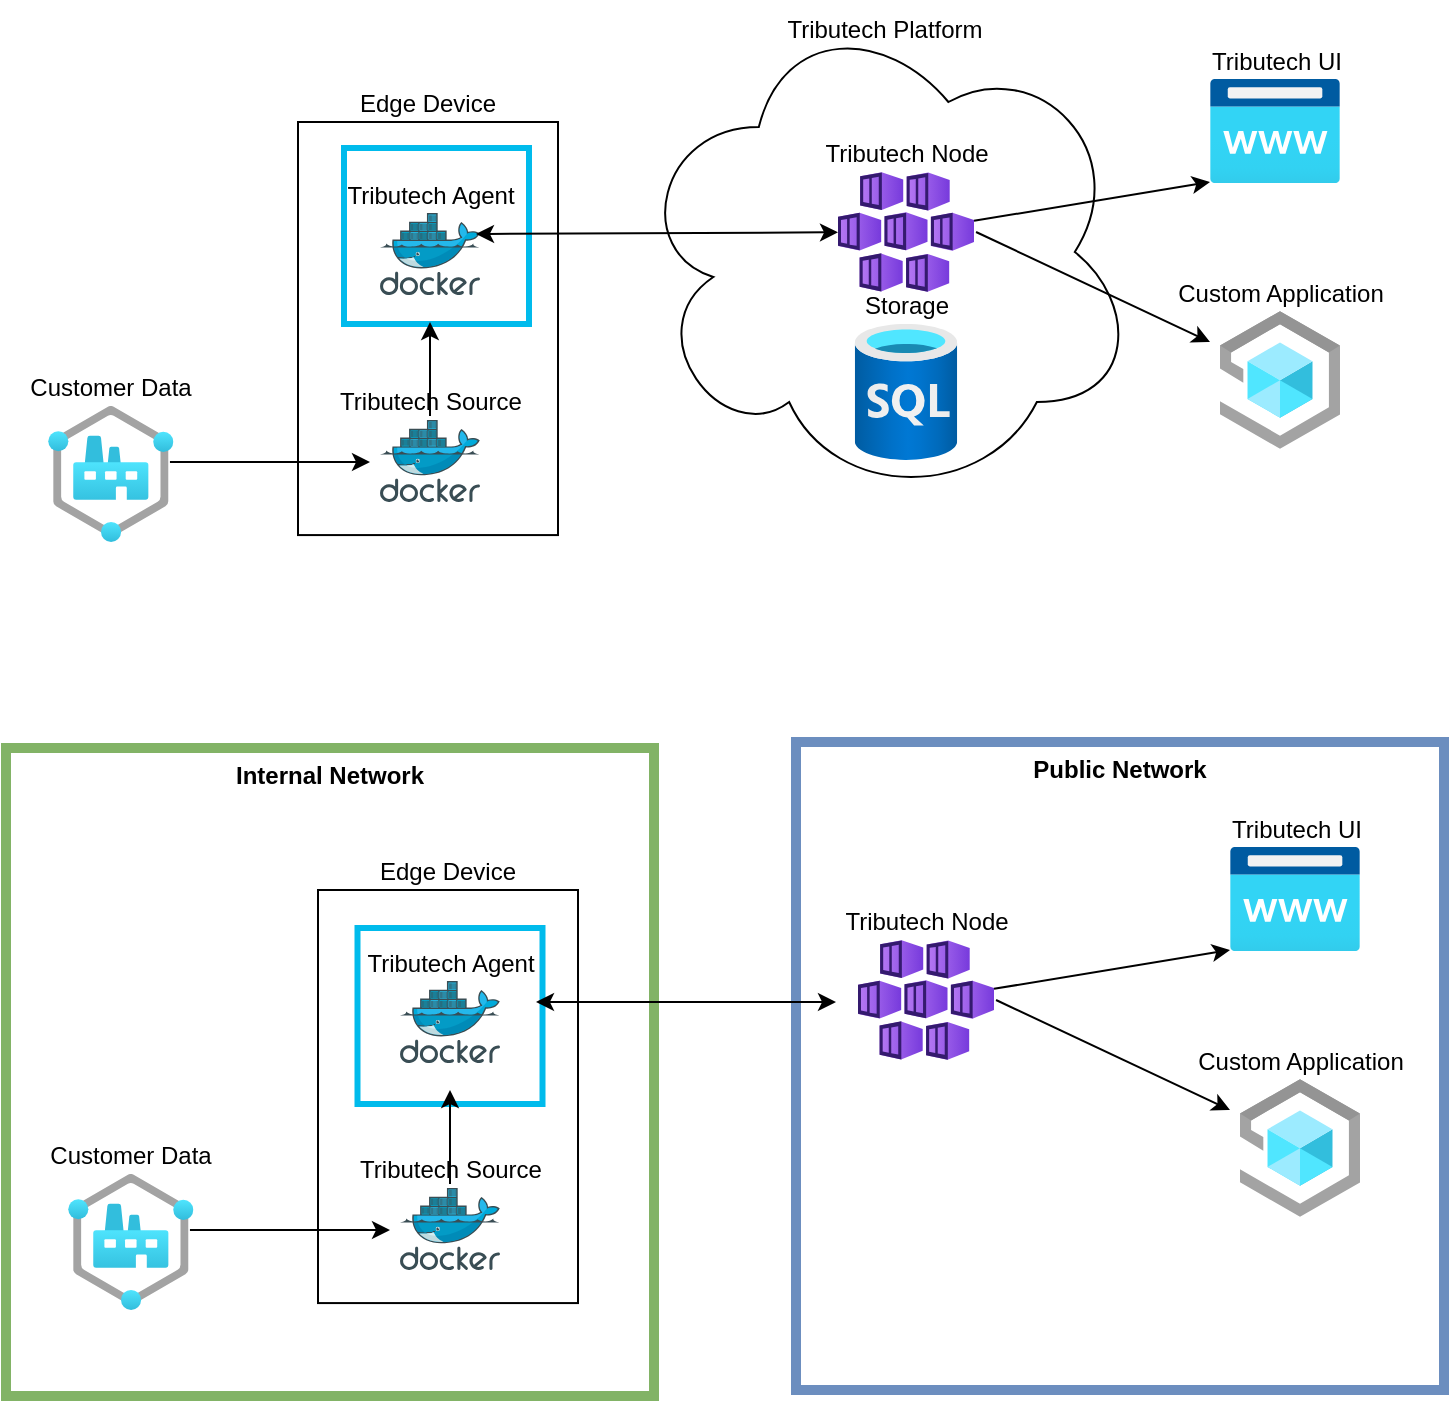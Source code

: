 <mxfile version="24.6.4" type="device">
  <diagram name="Page-1" id="STCRA5AkPAw-dsx0DW-E">
    <mxGraphModel dx="1098" dy="897" grid="0" gridSize="10" guides="1" tooltips="1" connect="1" arrows="1" fold="1" page="0" pageScale="1" pageWidth="827" pageHeight="1169" math="0" shadow="0">
      <root>
        <mxCell id="0" />
        <mxCell id="1" parent="0" />
        <mxCell id="pRmXCaufJ92v3LcMKul4-6" value="Edge Device" style="whiteSpace=wrap;html=1;verticalAlign=bottom;labelPosition=center;verticalLabelPosition=top;align=center;" vertex="1" parent="1">
          <mxGeometry x="225" y="624" width="130" height="206.54" as="geometry" />
        </mxCell>
        <mxCell id="pRmXCaufJ92v3LcMKul4-15" value="" style="whiteSpace=wrap;html=1;strokeColor=#00BBEC;strokeWidth=3;" vertex="1" parent="1">
          <mxGeometry x="244.75" y="643" width="92.5" height="88" as="geometry" />
        </mxCell>
        <mxCell id="JV24va2_vtx07EKMmSr4-17" value="Edge Device" style="whiteSpace=wrap;html=1;verticalAlign=bottom;labelPosition=center;verticalLabelPosition=top;align=center;" parent="1" vertex="1">
          <mxGeometry x="215" y="240.0" width="130" height="206.54" as="geometry" />
        </mxCell>
        <mxCell id="tQKYMpwozObcIl5q12Uf-1" value="" style="whiteSpace=wrap;html=1;strokeColor=#00BBEC;strokeWidth=3;" parent="1" vertex="1">
          <mxGeometry x="238" y="253" width="92.5" height="88" as="geometry" />
        </mxCell>
        <mxCell id="JV24va2_vtx07EKMmSr4-2" value="Tributech Platform" style="ellipse;shape=cloud;whiteSpace=wrap;html=1;verticalAlign=top;" parent="1" vertex="1">
          <mxGeometry x="382.2" y="180" width="252.8" height="250" as="geometry" />
        </mxCell>
        <mxCell id="JV24va2_vtx07EKMmSr4-4" value="Tributech UI" style="image;aspect=fixed;html=1;points=[];align=center;fontSize=12;image=img/lib/azure2/app_services/App_Service_Domains.svg;labelPosition=center;verticalLabelPosition=top;verticalAlign=bottom;" parent="1" vertex="1">
          <mxGeometry x="671" y="218.54" width="65" height="52" as="geometry" />
        </mxCell>
        <mxCell id="JV24va2_vtx07EKMmSr4-6" value="Storage" style="image;aspect=fixed;html=1;points=[];align=center;fontSize=12;image=img/lib/azure2/iot/Time_Series_Data_Sets.svg;labelPosition=center;verticalLabelPosition=top;verticalAlign=bottom;" parent="1" vertex="1">
          <mxGeometry x="493.4" y="341" width="51.2" height="68" as="geometry" />
        </mxCell>
        <mxCell id="JV24va2_vtx07EKMmSr4-11" value="Tributech Node" style="image;aspect=fixed;html=1;points=[];align=center;fontSize=12;image=img/lib/azure2/containers/Kubernetes_Services.svg;labelPosition=center;verticalLabelPosition=top;verticalAlign=bottom;" parent="1" vertex="1">
          <mxGeometry x="485" y="265" width="68" height="60" as="geometry" />
        </mxCell>
        <mxCell id="JV24va2_vtx07EKMmSr4-16" value="Custom Application" style="image;aspect=fixed;html=1;points=[];align=center;fontSize=12;image=img/lib/azure2/iot/IoT_Central_Applications.svg;labelPosition=center;verticalLabelPosition=top;verticalAlign=bottom;" parent="1" vertex="1">
          <mxGeometry x="676" y="334.54" width="60" height="69" as="geometry" />
        </mxCell>
        <mxCell id="JV24va2_vtx07EKMmSr4-3" value="Tributech Agent" style="image;aspect=fixed;html=1;points=[];align=center;fontSize=12;image=img/lib/mscae/Docker.svg;labelPosition=center;verticalLabelPosition=top;verticalAlign=bottom;" parent="1" vertex="1">
          <mxGeometry x="256" y="285.54" width="50" height="41" as="geometry" />
        </mxCell>
        <mxCell id="JV24va2_vtx07EKMmSr4-10" value="Tributech Source" style="image;aspect=fixed;html=1;points=[];align=center;fontSize=12;image=img/lib/mscae/Docker.svg;labelPosition=center;verticalLabelPosition=top;verticalAlign=bottom;" parent="1" vertex="1">
          <mxGeometry x="256.0" y="389.0" width="50" height="41" as="geometry" />
        </mxCell>
        <mxCell id="JV24va2_vtx07EKMmSr4-19" value="" style="endArrow=classic;html=1;rounded=0;" parent="1" source="JV24va2_vtx07EKMmSr4-11" edge="1">
          <mxGeometry width="50" height="50" relative="1" as="geometry">
            <mxPoint x="591" y="510" as="sourcePoint" />
            <mxPoint x="671" y="270" as="targetPoint" />
          </mxGeometry>
        </mxCell>
        <mxCell id="JV24va2_vtx07EKMmSr4-20" value="" style="endArrow=classic;html=1;rounded=0;exitX=1.015;exitY=0.5;exitDx=0;exitDy=0;exitPerimeter=0;" parent="1" source="JV24va2_vtx07EKMmSr4-11" edge="1">
          <mxGeometry width="50" height="50" relative="1" as="geometry">
            <mxPoint x="495" y="297" as="sourcePoint" />
            <mxPoint x="671" y="350" as="targetPoint" />
          </mxGeometry>
        </mxCell>
        <mxCell id="JV24va2_vtx07EKMmSr4-22" value="" style="endArrow=classic;startArrow=classic;html=1;rounded=0;entryX=0.96;entryY=0.255;entryDx=0;entryDy=0;entryPerimeter=0;" parent="1" source="JV24va2_vtx07EKMmSr4-11" target="JV24va2_vtx07EKMmSr4-3" edge="1">
          <mxGeometry width="50" height="50" relative="1" as="geometry">
            <mxPoint x="151" y="270" as="sourcePoint" />
            <mxPoint x="-9" y="300" as="targetPoint" />
          </mxGeometry>
        </mxCell>
        <mxCell id="JV24va2_vtx07EKMmSr4-24" value="" style="endArrow=classic;html=1;rounded=0;exitX=0.5;exitY=-0.049;exitDx=0;exitDy=0;exitPerimeter=0;" parent="1" source="JV24va2_vtx07EKMmSr4-10" edge="1">
          <mxGeometry width="50" height="50" relative="1" as="geometry">
            <mxPoint x="161" y="520" as="sourcePoint" />
            <mxPoint x="281" y="340" as="targetPoint" />
          </mxGeometry>
        </mxCell>
        <mxCell id="JV24va2_vtx07EKMmSr4-25" value="" style="endArrow=classic;html=1;rounded=0;exitX=0.955;exitY=0.463;exitDx=0;exitDy=0;exitPerimeter=0;" parent="1" edge="1">
          <mxGeometry width="50" height="50" relative="1" as="geometry">
            <mxPoint x="150.974" y="410.024" as="sourcePoint" />
            <mxPoint x="251" y="410" as="targetPoint" />
          </mxGeometry>
        </mxCell>
        <mxCell id="XRpzpW0mkASHfJie3qSX-1" value="Customer Data" style="image;aspect=fixed;html=1;points=[];align=center;fontSize=12;image=img/lib/azure2/iot/Industrial_IoT.svg;labelPosition=center;verticalLabelPosition=top;verticalAlign=bottom;" parent="1" vertex="1">
          <mxGeometry x="90" y="382" width="62.8" height="68" as="geometry" />
        </mxCell>
        <mxCell id="pRmXCaufJ92v3LcMKul4-1" value="&lt;b&gt;Public Network&lt;/b&gt;" style="whiteSpace=wrap;html=1;aspect=fixed;verticalAlign=top;fillColor=none;glass=0;fillStyle=zigzag-line;strokeColor=#6c8ebf;strokeWidth=5;" vertex="1" parent="1">
          <mxGeometry x="464" y="550" width="324" height="324" as="geometry" />
        </mxCell>
        <mxCell id="pRmXCaufJ92v3LcMKul4-2" value="&lt;b&gt;Internal Network&lt;/b&gt;" style="whiteSpace=wrap;html=1;aspect=fixed;verticalAlign=top;fillColor=none;glass=0;fillStyle=zigzag-line;strokeColor=#82b366;strokeWidth=5;" vertex="1" parent="1">
          <mxGeometry x="69" y="553" width="324" height="324" as="geometry" />
        </mxCell>
        <mxCell id="pRmXCaufJ92v3LcMKul4-3" value="Tributech UI" style="image;aspect=fixed;html=1;points=[];align=center;fontSize=12;image=img/lib/azure2/app_services/App_Service_Domains.svg;labelPosition=center;verticalLabelPosition=top;verticalAlign=bottom;" vertex="1" parent="1">
          <mxGeometry x="681" y="602.54" width="65" height="52" as="geometry" />
        </mxCell>
        <mxCell id="pRmXCaufJ92v3LcMKul4-4" value="Tributech Node" style="image;aspect=fixed;html=1;points=[];align=center;fontSize=12;image=img/lib/azure2/containers/Kubernetes_Services.svg;labelPosition=center;verticalLabelPosition=top;verticalAlign=bottom;" vertex="1" parent="1">
          <mxGeometry x="495" y="649" width="68" height="60" as="geometry" />
        </mxCell>
        <mxCell id="pRmXCaufJ92v3LcMKul4-5" value="Custom Application" style="image;aspect=fixed;html=1;points=[];align=center;fontSize=12;image=img/lib/azure2/iot/IoT_Central_Applications.svg;labelPosition=center;verticalLabelPosition=top;verticalAlign=bottom;" vertex="1" parent="1">
          <mxGeometry x="686" y="718.54" width="60" height="69" as="geometry" />
        </mxCell>
        <mxCell id="pRmXCaufJ92v3LcMKul4-7" value="Tributech Agent" style="image;aspect=fixed;html=1;points=[];align=center;fontSize=12;image=img/lib/mscae/Docker.svg;labelPosition=center;verticalLabelPosition=top;verticalAlign=bottom;" vertex="1" parent="1">
          <mxGeometry x="266" y="669.54" width="50" height="41" as="geometry" />
        </mxCell>
        <mxCell id="pRmXCaufJ92v3LcMKul4-8" value="Tributech Source" style="image;aspect=fixed;html=1;points=[];align=center;fontSize=12;image=img/lib/mscae/Docker.svg;labelPosition=center;verticalLabelPosition=top;verticalAlign=bottom;" vertex="1" parent="1">
          <mxGeometry x="266.0" y="773" width="50" height="41" as="geometry" />
        </mxCell>
        <mxCell id="pRmXCaufJ92v3LcMKul4-9" value="" style="endArrow=classic;html=1;rounded=0;" edge="1" parent="1" source="pRmXCaufJ92v3LcMKul4-4">
          <mxGeometry width="50" height="50" relative="1" as="geometry">
            <mxPoint x="601" y="894" as="sourcePoint" />
            <mxPoint x="681" y="654" as="targetPoint" />
          </mxGeometry>
        </mxCell>
        <mxCell id="pRmXCaufJ92v3LcMKul4-10" value="" style="endArrow=classic;html=1;rounded=0;exitX=1.015;exitY=0.5;exitDx=0;exitDy=0;exitPerimeter=0;" edge="1" parent="1" source="pRmXCaufJ92v3LcMKul4-4">
          <mxGeometry width="50" height="50" relative="1" as="geometry">
            <mxPoint x="505" y="681" as="sourcePoint" />
            <mxPoint x="681" y="734" as="targetPoint" />
          </mxGeometry>
        </mxCell>
        <mxCell id="pRmXCaufJ92v3LcMKul4-11" value="" style="endArrow=classic;startArrow=classic;html=1;rounded=0;" edge="1" parent="1">
          <mxGeometry width="50" height="50" relative="1" as="geometry">
            <mxPoint x="484" y="680" as="sourcePoint" />
            <mxPoint x="334" y="680" as="targetPoint" />
          </mxGeometry>
        </mxCell>
        <mxCell id="pRmXCaufJ92v3LcMKul4-12" value="" style="endArrow=classic;html=1;rounded=0;exitX=0.5;exitY=-0.049;exitDx=0;exitDy=0;exitPerimeter=0;" edge="1" parent="1" source="pRmXCaufJ92v3LcMKul4-8">
          <mxGeometry width="50" height="50" relative="1" as="geometry">
            <mxPoint x="171" y="904" as="sourcePoint" />
            <mxPoint x="291" y="724" as="targetPoint" />
          </mxGeometry>
        </mxCell>
        <mxCell id="pRmXCaufJ92v3LcMKul4-13" value="" style="endArrow=classic;html=1;rounded=0;exitX=0.955;exitY=0.463;exitDx=0;exitDy=0;exitPerimeter=0;" edge="1" parent="1">
          <mxGeometry width="50" height="50" relative="1" as="geometry">
            <mxPoint x="160.974" y="794.024" as="sourcePoint" />
            <mxPoint x="261" y="794" as="targetPoint" />
          </mxGeometry>
        </mxCell>
        <mxCell id="pRmXCaufJ92v3LcMKul4-14" value="Customer Data" style="image;aspect=fixed;html=1;points=[];align=center;fontSize=12;image=img/lib/azure2/iot/Industrial_IoT.svg;labelPosition=center;verticalLabelPosition=top;verticalAlign=bottom;" vertex="1" parent="1">
          <mxGeometry x="100" y="766" width="62.8" height="68" as="geometry" />
        </mxCell>
      </root>
    </mxGraphModel>
  </diagram>
</mxfile>
